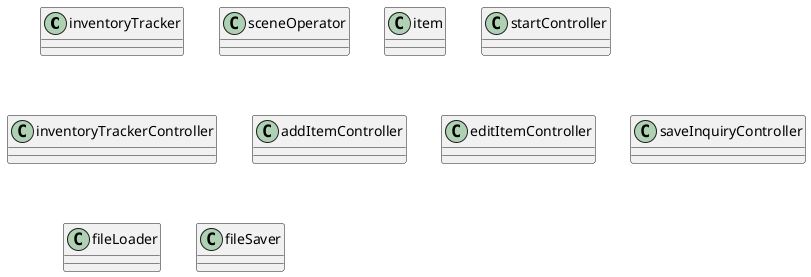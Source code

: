 @startuml

class inventoryTracker{


}

class sceneOperator{



}

class item{


}

class startController{


}

class inventoryTrackerController{


}

class addItemController{


}

class editItemController{



}

class saveInquiryController{


}

class fileLoader{



}

class fileSaver{


}

@enduml